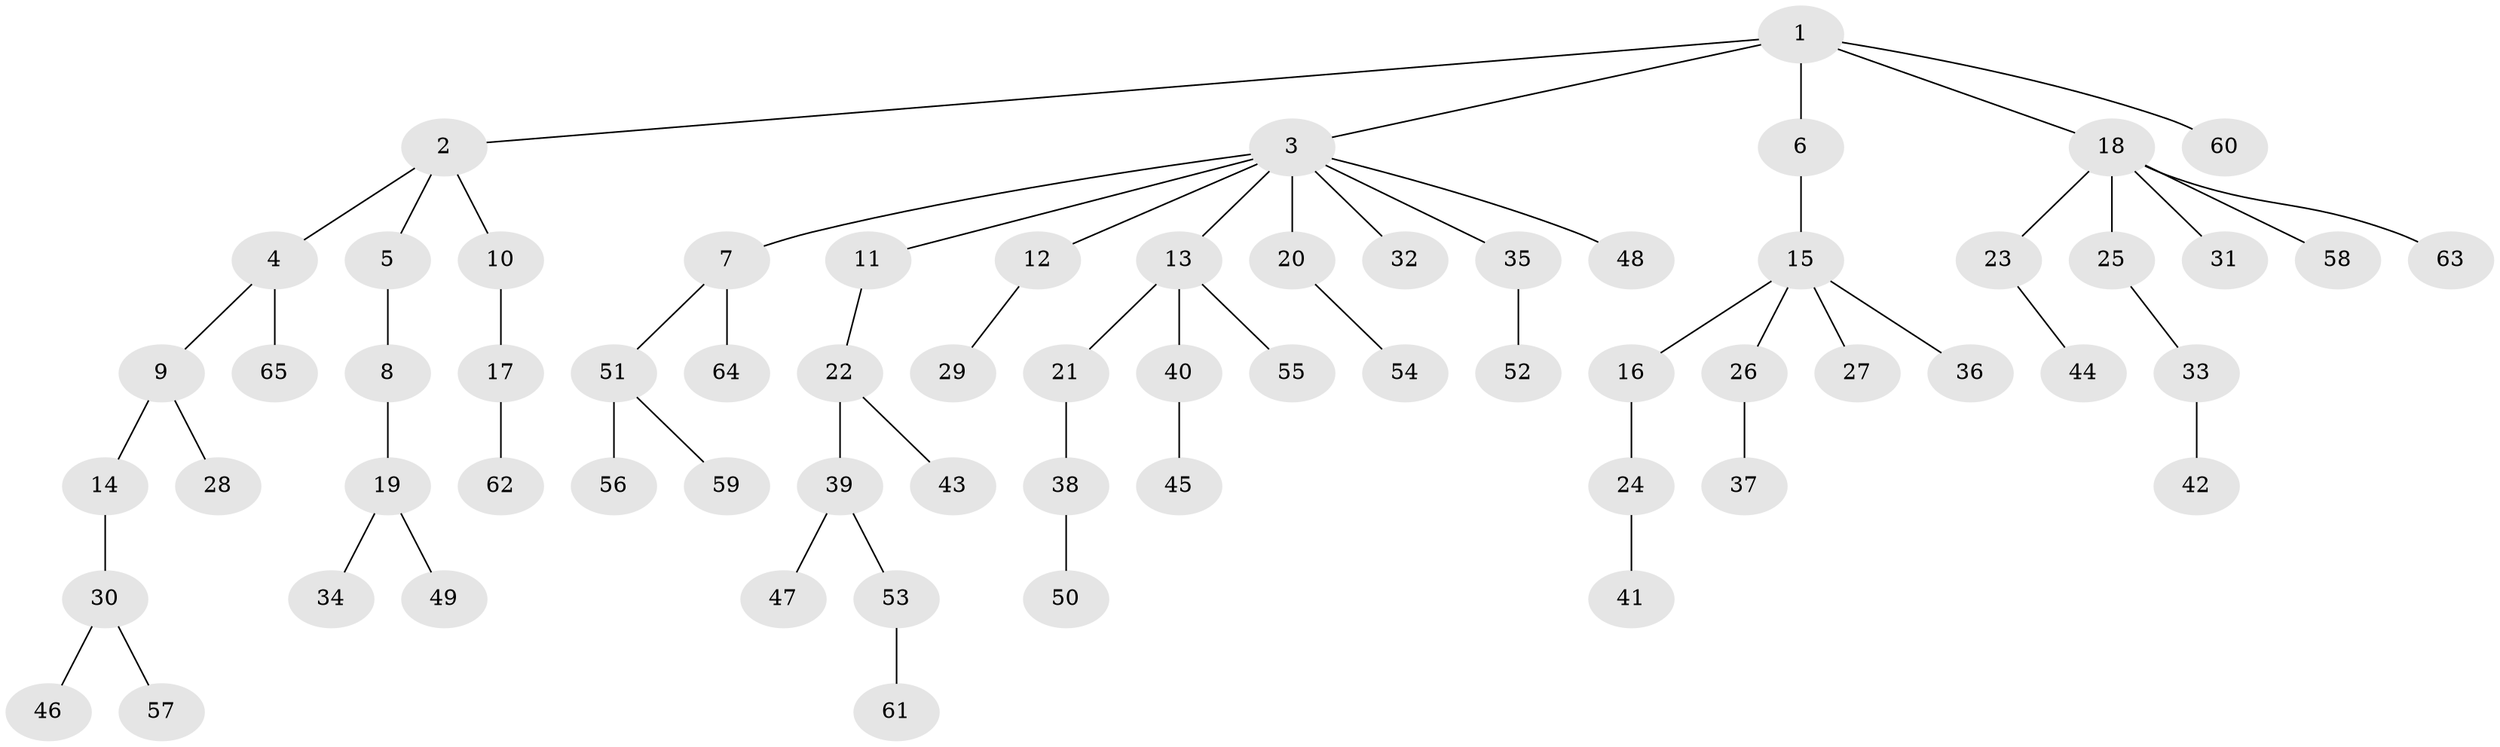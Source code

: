 // coarse degree distribution, {4: 0.06382978723404255, 8: 0.02127659574468085, 2: 0.44680851063829785, 1: 0.40425531914893614, 3: 0.0425531914893617, 5: 0.02127659574468085}
// Generated by graph-tools (version 1.1) at 2025/51/03/04/25 22:51:29]
// undirected, 65 vertices, 64 edges
graph export_dot {
  node [color=gray90,style=filled];
  1;
  2;
  3;
  4;
  5;
  6;
  7;
  8;
  9;
  10;
  11;
  12;
  13;
  14;
  15;
  16;
  17;
  18;
  19;
  20;
  21;
  22;
  23;
  24;
  25;
  26;
  27;
  28;
  29;
  30;
  31;
  32;
  33;
  34;
  35;
  36;
  37;
  38;
  39;
  40;
  41;
  42;
  43;
  44;
  45;
  46;
  47;
  48;
  49;
  50;
  51;
  52;
  53;
  54;
  55;
  56;
  57;
  58;
  59;
  60;
  61;
  62;
  63;
  64;
  65;
  1 -- 2;
  1 -- 3;
  1 -- 6;
  1 -- 18;
  1 -- 60;
  2 -- 4;
  2 -- 5;
  2 -- 10;
  3 -- 7;
  3 -- 11;
  3 -- 12;
  3 -- 13;
  3 -- 20;
  3 -- 32;
  3 -- 35;
  3 -- 48;
  4 -- 9;
  4 -- 65;
  5 -- 8;
  6 -- 15;
  7 -- 51;
  7 -- 64;
  8 -- 19;
  9 -- 14;
  9 -- 28;
  10 -- 17;
  11 -- 22;
  12 -- 29;
  13 -- 21;
  13 -- 40;
  13 -- 55;
  14 -- 30;
  15 -- 16;
  15 -- 26;
  15 -- 27;
  15 -- 36;
  16 -- 24;
  17 -- 62;
  18 -- 23;
  18 -- 25;
  18 -- 31;
  18 -- 58;
  18 -- 63;
  19 -- 34;
  19 -- 49;
  20 -- 54;
  21 -- 38;
  22 -- 39;
  22 -- 43;
  23 -- 44;
  24 -- 41;
  25 -- 33;
  26 -- 37;
  30 -- 46;
  30 -- 57;
  33 -- 42;
  35 -- 52;
  38 -- 50;
  39 -- 47;
  39 -- 53;
  40 -- 45;
  51 -- 56;
  51 -- 59;
  53 -- 61;
}
